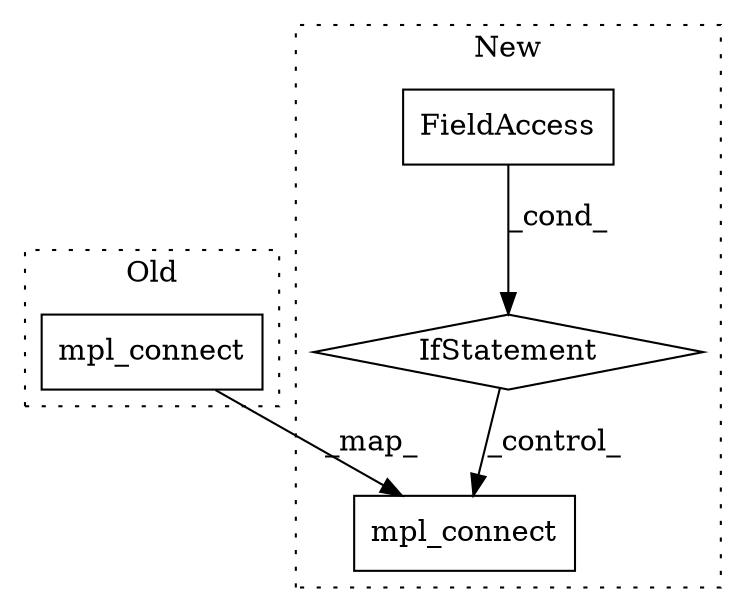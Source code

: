 digraph G {
subgraph cluster0 {
1 [label="mpl_connect" a="32" s="3353,3414" l="12,1" shape="box"];
label = "Old";
style="dotted";
}
subgraph cluster1 {
2 [label="mpl_connect" a="32" s="3202,3263" l="12,1" shape="box"];
3 [label="IfStatement" a="25" s="3122,3159" l="4,2" shape="diamond"];
4 [label="FieldAccess" a="22" s="3126" l="33" shape="box"];
label = "New";
style="dotted";
}
1 -> 2 [label="_map_"];
3 -> 2 [label="_control_"];
4 -> 3 [label="_cond_"];
}